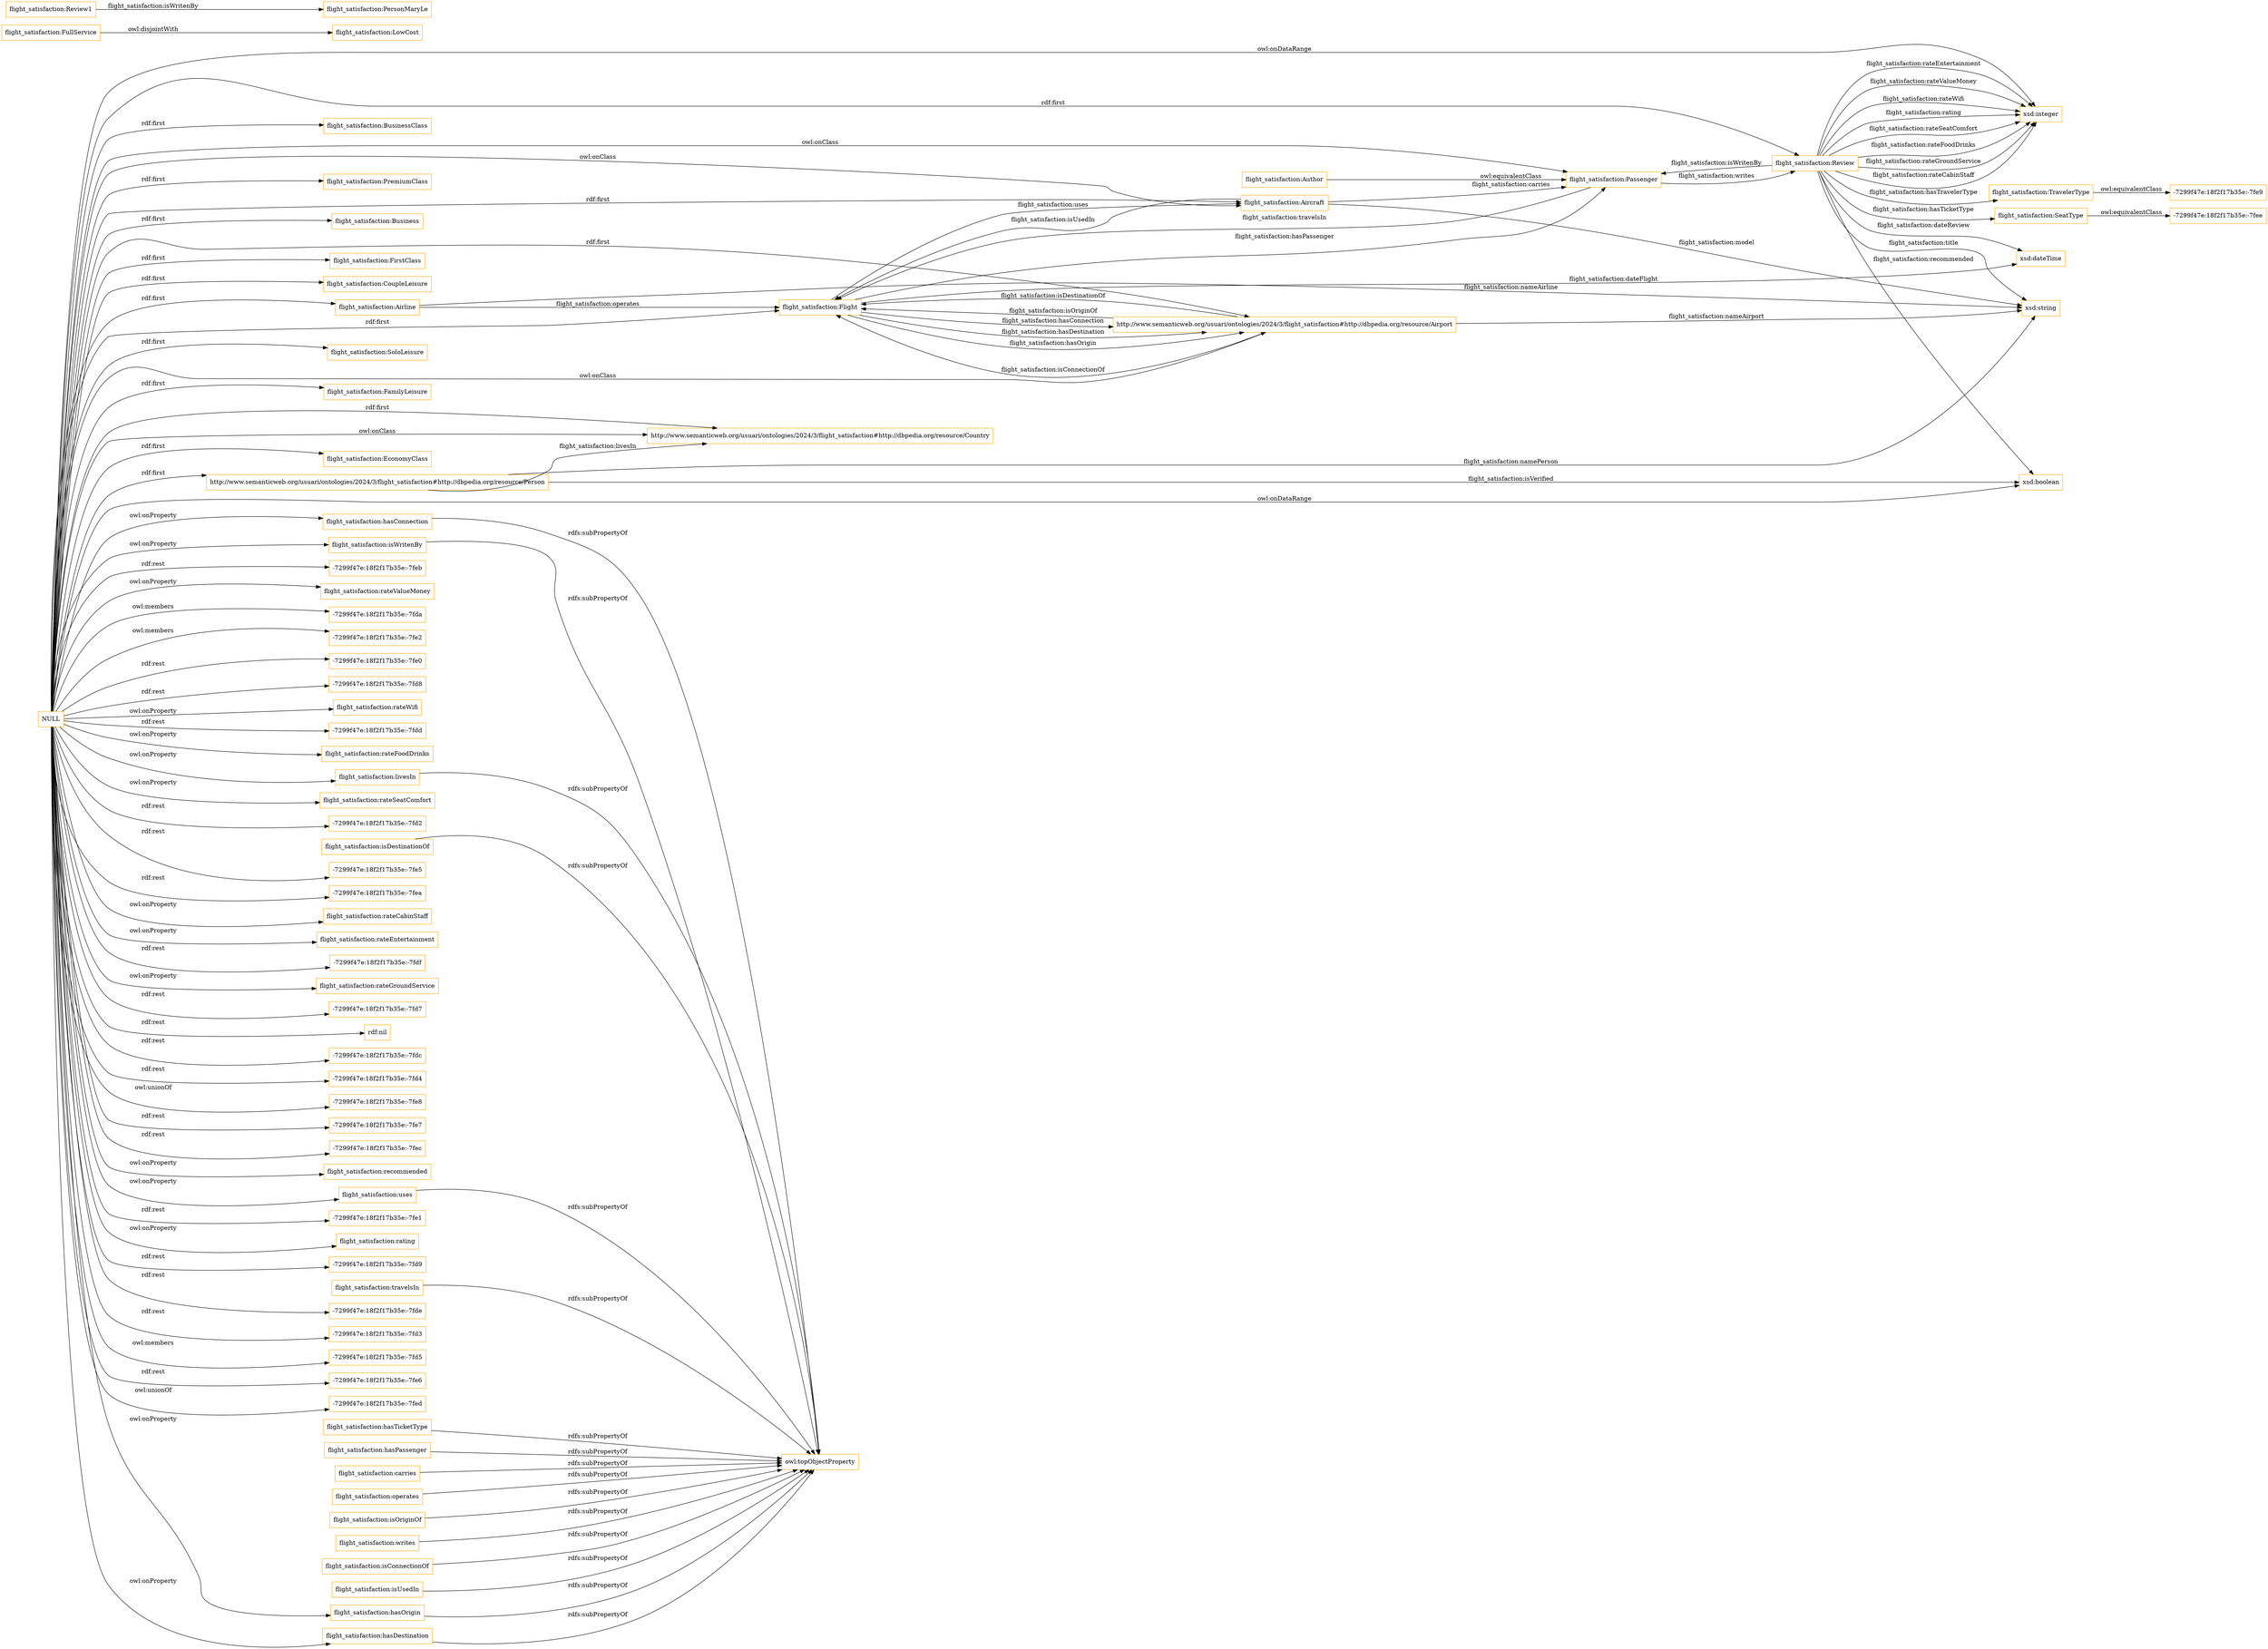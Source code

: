 digraph ar2dtool_diagram { 
rankdir=LR;
size="1501"
node [shape = rectangle, color="orange"]; "http://www.semanticweb.org/usuari/ontologies/2024/3/flight_satisfaction#http://dbpedia.org/resource/Person" "flight_satisfaction:Airline" "flight_satisfaction:TravelerType" "-7299f47e:18f2f17b35e:-7fee" "flight_satisfaction:BusinessClass" "http://www.semanticweb.org/usuari/ontologies/2024/3/flight_satisfaction#http://dbpedia.org/resource/Airport" "flight_satisfaction:PremiumClass" "flight_satisfaction:Passenger" "flight_satisfaction:Business" "flight_satisfaction:Flight" "flight_satisfaction:FirstClass" "flight_satisfaction:Author" "-7299f47e:18f2f17b35e:-7fe9" "flight_satisfaction:CoupleLeisure" "flight_satisfaction:Aircraft" "flight_satisfaction:SoloLeisure" "flight_satisfaction:Review" "flight_satisfaction:FullService" "flight_satisfaction:FamilyLeisure" "flight_satisfaction:LowCost" "http://www.semanticweb.org/usuari/ontologies/2024/3/flight_satisfaction#http://dbpedia.org/resource/Country" "flight_satisfaction:SeatType" "flight_satisfaction:EconomyClass" ; /*classes style*/
	"flight_satisfaction:hasOrigin" -> "owl:topObjectProperty" [ label = "rdfs:subPropertyOf" ];
	"flight_satisfaction:Review1" -> "flight_satisfaction:PersonMaryLe" [ label = "flight_satisfaction:isWritenBy" ];
	"flight_satisfaction:TravelerType" -> "-7299f47e:18f2f17b35e:-7fe9" [ label = "owl:equivalentClass" ];
	"flight_satisfaction:hasTicketType" -> "owl:topObjectProperty" [ label = "rdfs:subPropertyOf" ];
	"flight_satisfaction:hasPassenger" -> "owl:topObjectProperty" [ label = "rdfs:subPropertyOf" ];
	"flight_satisfaction:Author" -> "flight_satisfaction:Passenger" [ label = "owl:equivalentClass" ];
	"flight_satisfaction:carries" -> "owl:topObjectProperty" [ label = "rdfs:subPropertyOf" ];
	"flight_satisfaction:operates" -> "owl:topObjectProperty" [ label = "rdfs:subPropertyOf" ];
	"flight_satisfaction:FullService" -> "flight_satisfaction:LowCost" [ label = "owl:disjointWith" ];
	"flight_satisfaction:isOriginOf" -> "owl:topObjectProperty" [ label = "rdfs:subPropertyOf" ];
	"flight_satisfaction:hasDestination" -> "owl:topObjectProperty" [ label = "rdfs:subPropertyOf" ];
	"flight_satisfaction:hasConnection" -> "owl:topObjectProperty" [ label = "rdfs:subPropertyOf" ];
	"flight_satisfaction:isWritenBy" -> "owl:topObjectProperty" [ label = "rdfs:subPropertyOf" ];
	"NULL" -> "-7299f47e:18f2f17b35e:-7feb" [ label = "rdf:rest" ];
	"NULL" -> "flight_satisfaction:rateValueMoney" [ label = "owl:onProperty" ];
	"NULL" -> "flight_satisfaction:CoupleLeisure" [ label = "rdf:first" ];
	"NULL" -> "flight_satisfaction:isWritenBy" [ label = "owl:onProperty" ];
	"NULL" -> "-7299f47e:18f2f17b35e:-7fda" [ label = "owl:members" ];
	"NULL" -> "flight_satisfaction:hasDestination" [ label = "owl:onProperty" ];
	"NULL" -> "-7299f47e:18f2f17b35e:-7fe2" [ label = "owl:members" ];
	"NULL" -> "-7299f47e:18f2f17b35e:-7fe0" [ label = "rdf:rest" ];
	"NULL" -> "flight_satisfaction:SoloLeisure" [ label = "rdf:first" ];
	"NULL" -> "flight_satisfaction:Business" [ label = "rdf:first" ];
	"NULL" -> "flight_satisfaction:Airline" [ label = "rdf:first" ];
	"NULL" -> "flight_satisfaction:Aircraft" [ label = "owl:onClass" ];
	"NULL" -> "flight_satisfaction:BusinessClass" [ label = "rdf:first" ];
	"NULL" -> "flight_satisfaction:EconomyClass" [ label = "rdf:first" ];
	"NULL" -> "-7299f47e:18f2f17b35e:-7fd8" [ label = "rdf:rest" ];
	"NULL" -> "flight_satisfaction:rateWifi" [ label = "owl:onProperty" ];
	"NULL" -> "-7299f47e:18f2f17b35e:-7fdd" [ label = "rdf:rest" ];
	"NULL" -> "flight_satisfaction:rateFoodDrinks" [ label = "owl:onProperty" ];
	"NULL" -> "flight_satisfaction:livesIn" [ label = "owl:onProperty" ];
	"NULL" -> "flight_satisfaction:rateSeatComfort" [ label = "owl:onProperty" ];
	"NULL" -> "-7299f47e:18f2f17b35e:-7fd2" [ label = "rdf:rest" ];
	"NULL" -> "xsd:integer" [ label = "owl:onDataRange" ];
	"NULL" -> "-7299f47e:18f2f17b35e:-7fe5" [ label = "rdf:rest" ];
	"NULL" -> "-7299f47e:18f2f17b35e:-7fea" [ label = "rdf:rest" ];
	"NULL" -> "flight_satisfaction:rateCabinStaff" [ label = "owl:onProperty" ];
	"NULL" -> "flight_satisfaction:PremiumClass" [ label = "rdf:first" ];
	"NULL" -> "flight_satisfaction:rateEntertainment" [ label = "owl:onProperty" ];
	"NULL" -> "http://www.semanticweb.org/usuari/ontologies/2024/3/flight_satisfaction#http://dbpedia.org/resource/Airport" [ label = "rdf:first" ];
	"NULL" -> "flight_satisfaction:Review" [ label = "rdf:first" ];
	"NULL" -> "http://www.semanticweb.org/usuari/ontologies/2024/3/flight_satisfaction#http://dbpedia.org/resource/Airport" [ label = "owl:onClass" ];
	"NULL" -> "-7299f47e:18f2f17b35e:-7fdf" [ label = "rdf:rest" ];
	"NULL" -> "flight_satisfaction:rateGroundService" [ label = "owl:onProperty" ];
	"NULL" -> "-7299f47e:18f2f17b35e:-7fd7" [ label = "rdf:rest" ];
	"NULL" -> "rdf:nil" [ label = "rdf:rest" ];
	"NULL" -> "flight_satisfaction:hasOrigin" [ label = "owl:onProperty" ];
	"NULL" -> "flight_satisfaction:hasConnection" [ label = "owl:onProperty" ];
	"NULL" -> "-7299f47e:18f2f17b35e:-7fdc" [ label = "rdf:rest" ];
	"NULL" -> "-7299f47e:18f2f17b35e:-7fd4" [ label = "rdf:rest" ];
	"NULL" -> "-7299f47e:18f2f17b35e:-7fe8" [ label = "owl:unionOf" ];
	"NULL" -> "-7299f47e:18f2f17b35e:-7fe7" [ label = "rdf:rest" ];
	"NULL" -> "flight_satisfaction:Aircraft" [ label = "rdf:first" ];
	"NULL" -> "-7299f47e:18f2f17b35e:-7fec" [ label = "rdf:rest" ];
	"NULL" -> "flight_satisfaction:recommended" [ label = "owl:onProperty" ];
	"NULL" -> "flight_satisfaction:uses" [ label = "owl:onProperty" ];
	"NULL" -> "http://www.semanticweb.org/usuari/ontologies/2024/3/flight_satisfaction#http://dbpedia.org/resource/Country" [ label = "owl:onClass" ];
	"NULL" -> "-7299f47e:18f2f17b35e:-7fe1" [ label = "rdf:rest" ];
	"NULL" -> "flight_satisfaction:rating" [ label = "owl:onProperty" ];
	"NULL" -> "flight_satisfaction:Passenger" [ label = "owl:onClass" ];
	"NULL" -> "flight_satisfaction:FamilyLeisure" [ label = "rdf:first" ];
	"NULL" -> "-7299f47e:18f2f17b35e:-7fd9" [ label = "rdf:rest" ];
	"NULL" -> "flight_satisfaction:FirstClass" [ label = "rdf:first" ];
	"NULL" -> "xsd:boolean" [ label = "owl:onDataRange" ];
	"NULL" -> "-7299f47e:18f2f17b35e:-7fde" [ label = "rdf:rest" ];
	"NULL" -> "flight_satisfaction:Flight" [ label = "rdf:first" ];
	"NULL" -> "-7299f47e:18f2f17b35e:-7fd3" [ label = "rdf:rest" ];
	"NULL" -> "http://www.semanticweb.org/usuari/ontologies/2024/3/flight_satisfaction#http://dbpedia.org/resource/Country" [ label = "rdf:first" ];
	"NULL" -> "http://www.semanticweb.org/usuari/ontologies/2024/3/flight_satisfaction#http://dbpedia.org/resource/Person" [ label = "rdf:first" ];
	"NULL" -> "-7299f47e:18f2f17b35e:-7fd5" [ label = "owl:members" ];
	"NULL" -> "-7299f47e:18f2f17b35e:-7fe6" [ label = "rdf:rest" ];
	"NULL" -> "-7299f47e:18f2f17b35e:-7fed" [ label = "owl:unionOf" ];
	"flight_satisfaction:writes" -> "owl:topObjectProperty" [ label = "rdfs:subPropertyOf" ];
	"flight_satisfaction:isConnectionOf" -> "owl:topObjectProperty" [ label = "rdfs:subPropertyOf" ];
	"flight_satisfaction:uses" -> "owl:topObjectProperty" [ label = "rdfs:subPropertyOf" ];
	"flight_satisfaction:isUsedIn" -> "owl:topObjectProperty" [ label = "rdfs:subPropertyOf" ];
	"flight_satisfaction:isDestinationOf" -> "owl:topObjectProperty" [ label = "rdfs:subPropertyOf" ];
	"flight_satisfaction:SeatType" -> "-7299f47e:18f2f17b35e:-7fee" [ label = "owl:equivalentClass" ];
	"flight_satisfaction:livesIn" -> "owl:topObjectProperty" [ label = "rdfs:subPropertyOf" ];
	"flight_satisfaction:travelsIn" -> "owl:topObjectProperty" [ label = "rdfs:subPropertyOf" ];
	"flight_satisfaction:Review" -> "xsd:integer" [ label = "flight_satisfaction:rating" ];
	"flight_satisfaction:Review" -> "xsd:boolean" [ label = "flight_satisfaction:recommended" ];
	"flight_satisfaction:Flight" -> "flight_satisfaction:Aircraft" [ label = "flight_satisfaction:uses" ];
	"flight_satisfaction:Review" -> "xsd:integer" [ label = "flight_satisfaction:rateSeatComfort" ];
	"flight_satisfaction:Aircraft" -> "xsd:string" [ label = "flight_satisfaction:model" ];
	"flight_satisfaction:Review" -> "flight_satisfaction:TravelerType" [ label = "flight_satisfaction:hasTravelerType" ];
	"flight_satisfaction:Review" -> "xsd:integer" [ label = "flight_satisfaction:rateFoodDrinks" ];
	"flight_satisfaction:Review" -> "flight_satisfaction:SeatType" [ label = "flight_satisfaction:hasTicketType" ];
	"http://www.semanticweb.org/usuari/ontologies/2024/3/flight_satisfaction#http://dbpedia.org/resource/Person" -> "xsd:string" [ label = "flight_satisfaction:namePerson" ];
	"flight_satisfaction:Review" -> "xsd:integer" [ label = "flight_satisfaction:rateGroundService" ];
	"flight_satisfaction:Flight" -> "http://www.semanticweb.org/usuari/ontologies/2024/3/flight_satisfaction#http://dbpedia.org/resource/Airport" [ label = "flight_satisfaction:hasConnection" ];
	"http://www.semanticweb.org/usuari/ontologies/2024/3/flight_satisfaction#http://dbpedia.org/resource/Airport" -> "flight_satisfaction:Flight" [ label = "flight_satisfaction:isConnectionOf" ];
	"flight_satisfaction:Review" -> "xsd:integer" [ label = "flight_satisfaction:rateCabinStaff" ];
	"flight_satisfaction:Review" -> "xsd:integer" [ label = "flight_satisfaction:rateEntertainment" ];
	"flight_satisfaction:Airline" -> "xsd:string" [ label = "flight_satisfaction:nameAirline" ];
	"flight_satisfaction:Review" -> "xsd:dateTime" [ label = "flight_satisfaction:dateReview" ];
	"flight_satisfaction:Passenger" -> "flight_satisfaction:Review" [ label = "flight_satisfaction:writes" ];
	"http://www.semanticweb.org/usuari/ontologies/2024/3/flight_satisfaction#http://dbpedia.org/resource/Airport" -> "flight_satisfaction:Flight" [ label = "flight_satisfaction:isDestinationOf" ];
	"flight_satisfaction:Aircraft" -> "flight_satisfaction:Passenger" [ label = "flight_satisfaction:carries" ];
	"http://www.semanticweb.org/usuari/ontologies/2024/3/flight_satisfaction#http://dbpedia.org/resource/Person" -> "xsd:boolean" [ label = "flight_satisfaction:isVerified" ];
	"flight_satisfaction:Passenger" -> "flight_satisfaction:Flight" [ label = "flight_satisfaction:travelsIn" ];
	"flight_satisfaction:Aircraft" -> "flight_satisfaction:Flight" [ label = "flight_satisfaction:isUsedIn" ];
	"flight_satisfaction:Review" -> "xsd:integer" [ label = "flight_satisfaction:rateValueMoney" ];
	"flight_satisfaction:Flight" -> "http://www.semanticweb.org/usuari/ontologies/2024/3/flight_satisfaction#http://dbpedia.org/resource/Airport" [ label = "flight_satisfaction:hasDestination" ];
	"flight_satisfaction:Review" -> "flight_satisfaction:Passenger" [ label = "flight_satisfaction:isWritenBy" ];
	"flight_satisfaction:Review" -> "xsd:integer" [ label = "flight_satisfaction:rateWifi" ];
	"flight_satisfaction:Airline" -> "flight_satisfaction:Flight" [ label = "flight_satisfaction:operates" ];
	"flight_satisfaction:Flight" -> "flight_satisfaction:Passenger" [ label = "flight_satisfaction:hasPassenger" ];
	"http://www.semanticweb.org/usuari/ontologies/2024/3/flight_satisfaction#http://dbpedia.org/resource/Airport" -> "xsd:string" [ label = "flight_satisfaction:nameAirport" ];
	"flight_satisfaction:Review" -> "xsd:string" [ label = "flight_satisfaction:title" ];
	"http://www.semanticweb.org/usuari/ontologies/2024/3/flight_satisfaction#http://dbpedia.org/resource/Person" -> "http://www.semanticweb.org/usuari/ontologies/2024/3/flight_satisfaction#http://dbpedia.org/resource/Country" [ label = "flight_satisfaction:livesIn" ];
	"flight_satisfaction:Flight" -> "xsd:dateTime" [ label = "flight_satisfaction:dateFlight" ];
	"flight_satisfaction:Flight" -> "http://www.semanticweb.org/usuari/ontologies/2024/3/flight_satisfaction#http://dbpedia.org/resource/Airport" [ label = "flight_satisfaction:hasOrigin" ];
	"http://www.semanticweb.org/usuari/ontologies/2024/3/flight_satisfaction#http://dbpedia.org/resource/Airport" -> "flight_satisfaction:Flight" [ label = "flight_satisfaction:isOriginOf" ];

}

